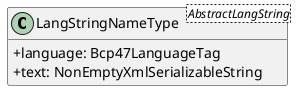 @startuml
skinparam classAttributeIconSize 0
hide methods

class LangStringNameType<AbstractLangString> {
  +language: Bcp47LanguageTag 
  +text: NonEmptyXmlSerializableString 
}
@enduml